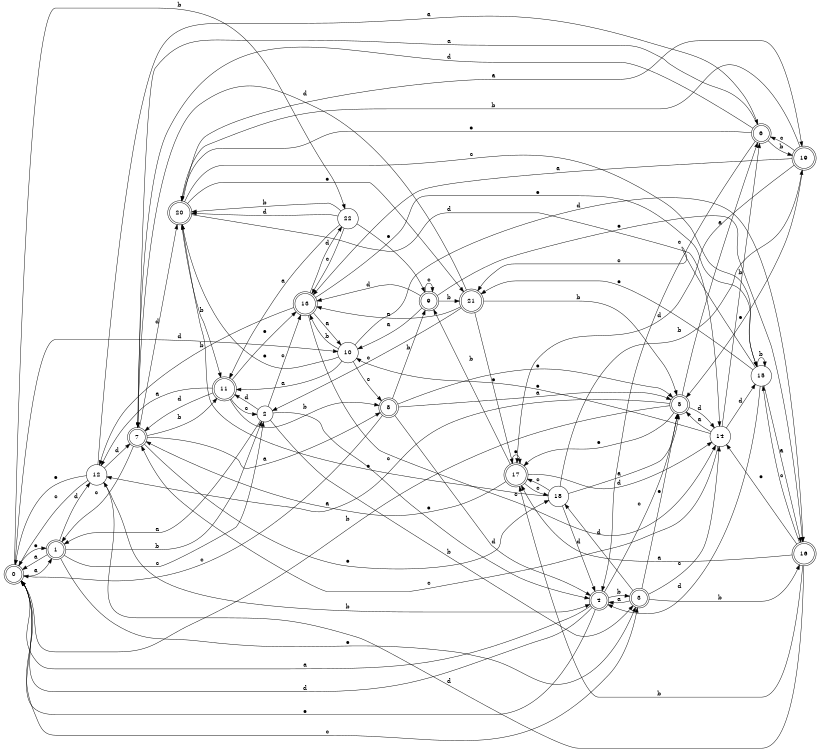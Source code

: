 digraph n19_2 {
__start0 [label="" shape="none"];

rankdir=LR;
size="8,5";

s0 [style="rounded,filled", color="black", fillcolor="white" shape="doublecircle", label="0"];
s1 [style="rounded,filled", color="black", fillcolor="white" shape="doublecircle", label="1"];
s2 [style="filled", color="black", fillcolor="white" shape="circle", label="2"];
s3 [style="rounded,filled", color="black", fillcolor="white" shape="doublecircle", label="3"];
s4 [style="rounded,filled", color="black", fillcolor="white" shape="doublecircle", label="4"];
s5 [style="rounded,filled", color="black", fillcolor="white" shape="doublecircle", label="5"];
s6 [style="rounded,filled", color="black", fillcolor="white" shape="doublecircle", label="6"];
s7 [style="rounded,filled", color="black", fillcolor="white" shape="doublecircle", label="7"];
s8 [style="rounded,filled", color="black", fillcolor="white" shape="doublecircle", label="8"];
s9 [style="rounded,filled", color="black", fillcolor="white" shape="doublecircle", label="9"];
s10 [style="filled", color="black", fillcolor="white" shape="circle", label="10"];
s11 [style="rounded,filled", color="black", fillcolor="white" shape="doublecircle", label="11"];
s12 [style="filled", color="black", fillcolor="white" shape="circle", label="12"];
s13 [style="rounded,filled", color="black", fillcolor="white" shape="doublecircle", label="13"];
s14 [style="filled", color="black", fillcolor="white" shape="circle", label="14"];
s15 [style="filled", color="black", fillcolor="white" shape="circle", label="15"];
s16 [style="rounded,filled", color="black", fillcolor="white" shape="doublecircle", label="16"];
s17 [style="rounded,filled", color="black", fillcolor="white" shape="doublecircle", label="17"];
s18 [style="filled", color="black", fillcolor="white" shape="circle", label="18"];
s19 [style="rounded,filled", color="black", fillcolor="white" shape="doublecircle", label="19"];
s20 [style="rounded,filled", color="black", fillcolor="white" shape="doublecircle", label="20"];
s21 [style="rounded,filled", color="black", fillcolor="white" shape="doublecircle", label="21"];
s22 [style="filled", color="black", fillcolor="white" shape="circle", label="22"];
s0 -> s1 [label="a"];
s0 -> s22 [label="b"];
s0 -> s3 [label="c"];
s0 -> s10 [label="d"];
s0 -> s1 [label="e"];
s1 -> s0 [label="a"];
s1 -> s2 [label="b"];
s1 -> s2 [label="c"];
s1 -> s12 [label="d"];
s1 -> s3 [label="e"];
s2 -> s1 [label="a"];
s2 -> s3 [label="b"];
s2 -> s13 [label="c"];
s2 -> s11 [label="d"];
s2 -> s4 [label="e"];
s3 -> s4 [label="a"];
s3 -> s16 [label="b"];
s3 -> s14 [label="c"];
s3 -> s18 [label="d"];
s3 -> s5 [label="e"];
s4 -> s0 [label="a"];
s4 -> s3 [label="b"];
s4 -> s5 [label="c"];
s4 -> s0 [label="d"];
s4 -> s0 [label="e"];
s5 -> s6 [label="a"];
s5 -> s0 [label="b"];
s5 -> s12 [label="c"];
s5 -> s14 [label="d"];
s5 -> s17 [label="e"];
s6 -> s7 [label="a"];
s6 -> s19 [label="b"];
s6 -> s4 [label="c"];
s6 -> s7 [label="d"];
s6 -> s20 [label="e"];
s7 -> s8 [label="a"];
s7 -> s11 [label="b"];
s7 -> s1 [label="c"];
s7 -> s20 [label="d"];
s7 -> s18 [label="e"];
s8 -> s5 [label="a"];
s8 -> s9 [label="b"];
s8 -> s0 [label="c"];
s8 -> s4 [label="d"];
s8 -> s5 [label="e"];
s9 -> s10 [label="a"];
s9 -> s21 [label="b"];
s9 -> s9 [label="c"];
s9 -> s13 [label="d"];
s9 -> s16 [label="e"];
s10 -> s11 [label="a"];
s10 -> s13 [label="b"];
s10 -> s8 [label="c"];
s10 -> s16 [label="d"];
s10 -> s20 [label="e"];
s11 -> s12 [label="a"];
s11 -> s8 [label="b"];
s11 -> s2 [label="c"];
s11 -> s7 [label="d"];
s11 -> s13 [label="e"];
s12 -> s6 [label="a"];
s12 -> s4 [label="b"];
s12 -> s0 [label="c"];
s12 -> s7 [label="d"];
s12 -> s0 [label="e"];
s13 -> s10 [label="a"];
s13 -> s12 [label="b"];
s13 -> s14 [label="c"];
s13 -> s22 [label="d"];
s13 -> s15 [label="e"];
s14 -> s5 [label="a"];
s14 -> s6 [label="b"];
s14 -> s7 [label="c"];
s14 -> s15 [label="d"];
s14 -> s10 [label="e"];
s15 -> s16 [label="a"];
s15 -> s15 [label="b"];
s15 -> s21 [label="c"];
s15 -> s4 [label="d"];
s15 -> s21 [label="e"];
s16 -> s17 [label="a"];
s16 -> s17 [label="b"];
s16 -> s15 [label="c"];
s16 -> s12 [label="d"];
s16 -> s14 [label="e"];
s17 -> s7 [label="a"];
s17 -> s9 [label="b"];
s17 -> s18 [label="c"];
s17 -> s14 [label="d"];
s17 -> s17 [label="e"];
s18 -> s5 [label="a"];
s18 -> s19 [label="b"];
s18 -> s17 [label="c"];
s18 -> s4 [label="d"];
s18 -> s20 [label="e"];
s19 -> s13 [label="a"];
s19 -> s20 [label="b"];
s19 -> s6 [label="c"];
s19 -> s17 [label="d"];
s19 -> s5 [label="e"];
s20 -> s19 [label="a"];
s20 -> s11 [label="b"];
s20 -> s15 [label="c"];
s20 -> s14 [label="d"];
s20 -> s21 [label="e"];
s21 -> s13 [label="a"];
s21 -> s5 [label="b"];
s21 -> s2 [label="c"];
s21 -> s7 [label="d"];
s21 -> s17 [label="e"];
s22 -> s11 [label="a"];
s22 -> s20 [label="b"];
s22 -> s13 [label="c"];
s22 -> s20 [label="d"];
s22 -> s9 [label="e"];

}